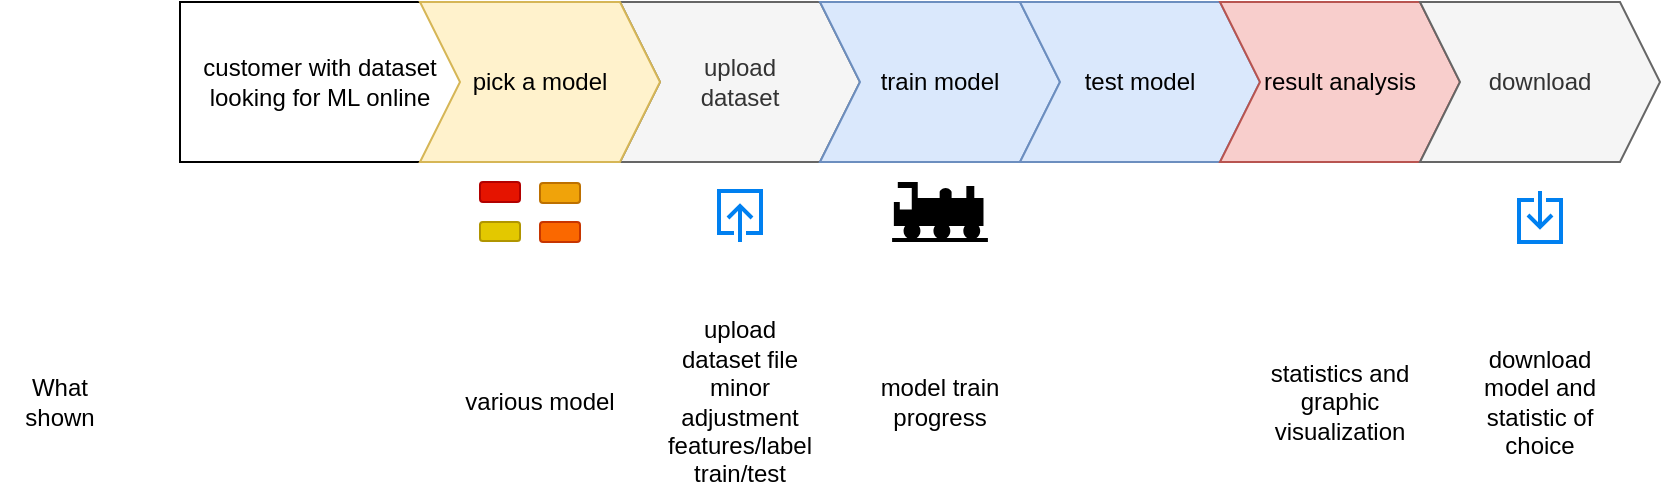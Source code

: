 <mxfile version="20.2.0" type="github"><diagram id="sDbNI1Mwa8DPToOOeNCJ" name="Page-1"><mxGraphModel dx="997" dy="540" grid="1" gridSize="10" guides="1" tooltips="1" connect="1" arrows="1" fold="1" page="1" pageScale="1" pageWidth="850" pageHeight="1100" math="0" shadow="0"><root><mxCell id="0"/><mxCell id="1" parent="0"/><mxCell id="qxEtC9cT7EzD5hz9BrSh-2" value="customer with dataset looking for ML online" style="shape=step;perimeter=stepPerimeter;whiteSpace=wrap;html=1;fixedSize=1;size=0;" vertex="1" parent="1"><mxGeometry x="100" width="140" height="80" as="geometry"/></mxCell><mxCell id="qxEtC9cT7EzD5hz9BrSh-3" value="upload &lt;br&gt;dataset" style="shape=step;perimeter=stepPerimeter;whiteSpace=wrap;html=1;fixedSize=1;fillColor=#f5f5f5;fontColor=#333333;strokeColor=#666666;" vertex="1" parent="1"><mxGeometry x="320" width="120" height="80" as="geometry"/></mxCell><mxCell id="qxEtC9cT7EzD5hz9BrSh-4" value="pick a model" style="shape=step;perimeter=stepPerimeter;whiteSpace=wrap;html=1;fixedSize=1;fillColor=#fff2cc;strokeColor=#d6b656;" vertex="1" parent="1"><mxGeometry x="220" width="120" height="80" as="geometry"/></mxCell><mxCell id="qxEtC9cT7EzD5hz9BrSh-5" value="train model" style="shape=step;perimeter=stepPerimeter;whiteSpace=wrap;html=1;fixedSize=1;fillColor=#dae8fc;strokeColor=#6c8ebf;" vertex="1" parent="1"><mxGeometry x="420" width="120" height="80" as="geometry"/></mxCell><mxCell id="qxEtC9cT7EzD5hz9BrSh-6" value="test model" style="shape=step;perimeter=stepPerimeter;whiteSpace=wrap;html=1;fixedSize=1;fillColor=#dae8fc;strokeColor=#6c8ebf;" vertex="1" parent="1"><mxGeometry x="520" width="120" height="80" as="geometry"/></mxCell><mxCell id="qxEtC9cT7EzD5hz9BrSh-7" value="result analysis" style="shape=step;perimeter=stepPerimeter;whiteSpace=wrap;html=1;fixedSize=1;fillColor=#f8cecc;strokeColor=#b85450;" vertex="1" parent="1"><mxGeometry x="620" width="120" height="80" as="geometry"/></mxCell><mxCell id="qxEtC9cT7EzD5hz9BrSh-8" value="download" style="shape=step;perimeter=stepPerimeter;whiteSpace=wrap;html=1;fixedSize=1;fillColor=#f5f5f5;strokeColor=#666666;fontColor=#333333;" vertex="1" parent="1"><mxGeometry x="720" width="120" height="80" as="geometry"/></mxCell><mxCell id="qxEtC9cT7EzD5hz9BrSh-11" value="" style="shape=image;verticalLabelPosition=bottom;labelBackgroundColor=default;verticalAlign=top;aspect=fixed;imageAspect=0;image=https://icons-for-free.com/download-icon-customer+information+personal+profile+user+icon-1320086045331670685_512.png;" vertex="1" parent="1"><mxGeometry x="146.5" y="88" width="32" height="32" as="geometry"/></mxCell><mxCell id="qxEtC9cT7EzD5hz9BrSh-12" value="" style="shape=mxgraph.signs.transportation.train_3;html=1;pointerEvents=1;fillColor=#000000;strokeColor=none;verticalLabelPosition=bottom;verticalAlign=top;align=center;" vertex="1" parent="1"><mxGeometry x="456.05" y="90" width="47.9" height="30" as="geometry"/></mxCell><mxCell id="qxEtC9cT7EzD5hz9BrSh-15" value="" style="shape=image;html=1;verticalAlign=top;verticalLabelPosition=bottom;labelBackgroundColor=#ffffff;imageAspect=0;aspect=fixed;image=https://cdn1.iconfinder.com/data/icons/ionicons-outline-vol-1/512/chatbox-ellipses-outline-128.png" vertex="1" parent="1"><mxGeometry x="178.5" y="88" width="15" height="15" as="geometry"/></mxCell><mxCell id="qxEtC9cT7EzD5hz9BrSh-16" value="" style="rounded=1;whiteSpace=wrap;html=1;fillColor=#e51400;fontColor=#ffffff;strokeColor=#B20000;" vertex="1" parent="1"><mxGeometry x="250" y="90" width="20" height="10" as="geometry"/></mxCell><mxCell id="qxEtC9cT7EzD5hz9BrSh-18" value="" style="rounded=1;whiteSpace=wrap;html=1;fillColor=#f0a30a;fontColor=#000000;strokeColor=#BD7000;" vertex="1" parent="1"><mxGeometry x="280" y="90.5" width="20" height="10" as="geometry"/></mxCell><mxCell id="qxEtC9cT7EzD5hz9BrSh-19" value="" style="rounded=1;whiteSpace=wrap;html=1;fillColor=#e3c800;fontColor=#000000;strokeColor=#B09500;" vertex="1" parent="1"><mxGeometry x="250" y="110" width="20" height="9.5" as="geometry"/></mxCell><mxCell id="qxEtC9cT7EzD5hz9BrSh-20" value="" style="rounded=1;whiteSpace=wrap;html=1;fillColor=#fa6800;fontColor=#000000;strokeColor=#C73500;" vertex="1" parent="1"><mxGeometry x="280" y="110" width="20" height="10" as="geometry"/></mxCell><mxCell id="qxEtC9cT7EzD5hz9BrSh-21" value="" style="html=1;verticalLabelPosition=bottom;align=center;labelBackgroundColor=#ffffff;verticalAlign=top;strokeWidth=2;strokeColor=#0080F0;shadow=0;dashed=0;shape=mxgraph.ios7.icons.up;" vertex="1" parent="1"><mxGeometry x="369.5" y="94.5" width="21" height="25.5" as="geometry"/></mxCell><mxCell id="qxEtC9cT7EzD5hz9BrSh-25" value="" style="shape=image;html=1;verticalAlign=top;verticalLabelPosition=bottom;labelBackgroundColor=#ffffff;imageAspect=0;aspect=fixed;image=https://cdn4.iconfinder.com/data/icons/essential-app-2/16/statistic-bar-chart-stat-128.png" vertex="1" parent="1"><mxGeometry x="665.63" y="91.25" width="28.75" height="28.75" as="geometry"/></mxCell><mxCell id="qxEtC9cT7EzD5hz9BrSh-26" value="" style="html=1;verticalLabelPosition=bottom;align=center;labelBackgroundColor=#ffffff;verticalAlign=top;strokeWidth=2;strokeColor=#0080F0;shadow=0;dashed=0;shape=mxgraph.ios7.icons.down;" vertex="1" parent="1"><mxGeometry x="769.5" y="94.5" width="21" height="25.5" as="geometry"/></mxCell><mxCell id="qxEtC9cT7EzD5hz9BrSh-32" value="various model" style="text;html=1;strokeColor=none;fillColor=none;align=center;verticalAlign=middle;whiteSpace=wrap;rounded=0;" vertex="1" parent="1"><mxGeometry x="240" y="170" width="80" height="60" as="geometry"/></mxCell><mxCell id="qxEtC9cT7EzD5hz9BrSh-33" value="upload dataset file&lt;br&gt;minor adjustment&lt;br&gt;features/label&lt;br&gt;train/test" style="text;html=1;strokeColor=none;fillColor=none;align=center;verticalAlign=middle;whiteSpace=wrap;rounded=0;" vertex="1" parent="1"><mxGeometry x="340" y="170" width="80" height="60" as="geometry"/></mxCell><mxCell id="qxEtC9cT7EzD5hz9BrSh-34" value="model train progress" style="text;html=1;strokeColor=none;fillColor=none;align=center;verticalAlign=middle;whiteSpace=wrap;rounded=0;" vertex="1" parent="1"><mxGeometry x="440" y="170" width="80" height="60" as="geometry"/></mxCell><mxCell id="qxEtC9cT7EzD5hz9BrSh-35" value="statistics and&lt;br&gt;graphic visualization" style="text;html=1;strokeColor=none;fillColor=none;align=center;verticalAlign=middle;whiteSpace=wrap;rounded=0;" vertex="1" parent="1"><mxGeometry x="640" y="170" width="80" height="60" as="geometry"/></mxCell><mxCell id="qxEtC9cT7EzD5hz9BrSh-36" value="download model and statistic of choice" style="text;html=1;strokeColor=none;fillColor=none;align=center;verticalAlign=middle;whiteSpace=wrap;rounded=0;" vertex="1" parent="1"><mxGeometry x="740" y="170" width="80" height="60" as="geometry"/></mxCell><mxCell id="qxEtC9cT7EzD5hz9BrSh-38" value="What shown" style="text;html=1;strokeColor=none;fillColor=none;align=center;verticalAlign=middle;whiteSpace=wrap;rounded=0;" vertex="1" parent="1"><mxGeometry x="10" y="185" width="60" height="30" as="geometry"/></mxCell></root></mxGraphModel></diagram></mxfile>